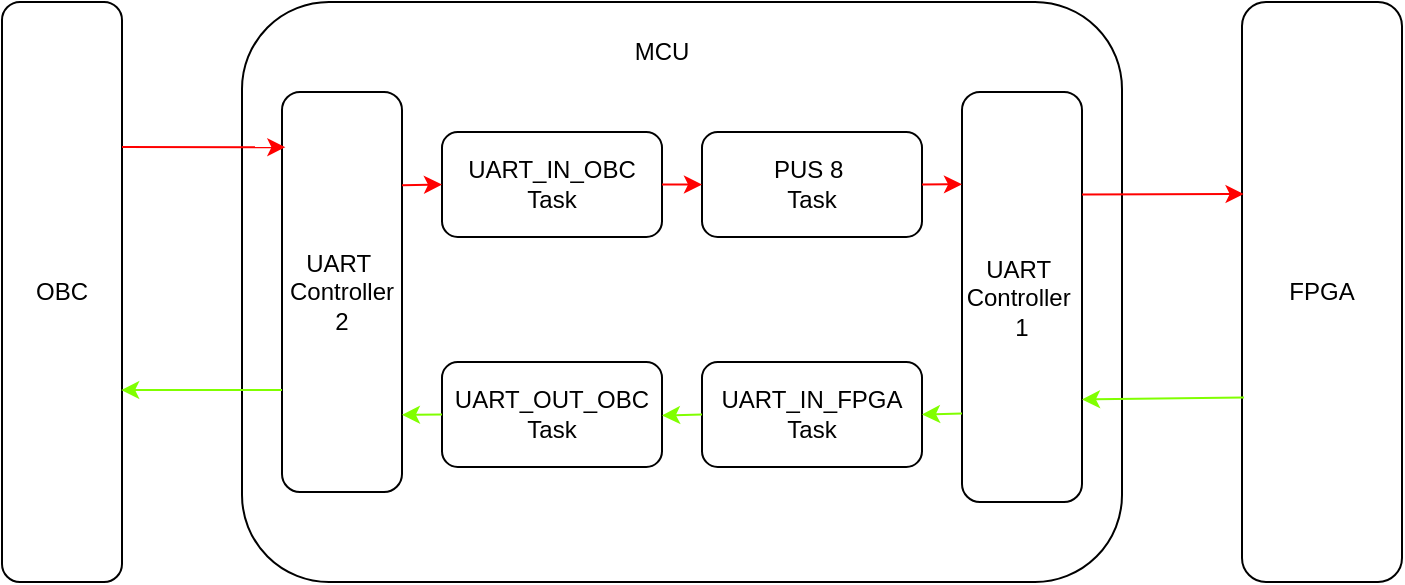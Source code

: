 <mxfile version="27.1.5">
  <diagram name="Pagină-1" id="tPUtxfRcci7yQtmyHBNP">
    <mxGraphModel dx="1388" dy="646" grid="1" gridSize="10" guides="1" tooltips="1" connect="1" arrows="1" fold="1" page="1" pageScale="1" pageWidth="827" pageHeight="1169" math="0" shadow="0">
      <root>
        <mxCell id="0" />
        <mxCell id="1" parent="0" />
        <mxCell id="e-eenU64WSXm0HByO18V-1" value="OBC" style="rounded=1;whiteSpace=wrap;html=1;" vertex="1" parent="1">
          <mxGeometry x="40" y="130" width="60" height="290" as="geometry" />
        </mxCell>
        <mxCell id="e-eenU64WSXm0HByO18V-2" value="" style="rounded=1;whiteSpace=wrap;html=1;" vertex="1" parent="1">
          <mxGeometry x="160" y="130" width="440" height="290" as="geometry" />
        </mxCell>
        <mxCell id="e-eenU64WSXm0HByO18V-3" value="FPGA" style="rounded=1;whiteSpace=wrap;html=1;" vertex="1" parent="1">
          <mxGeometry x="660" y="130" width="80" height="290" as="geometry" />
        </mxCell>
        <mxCell id="e-eenU64WSXm0HByO18V-4" value="MCU" style="text;strokeColor=none;align=center;fillColor=none;html=1;verticalAlign=middle;whiteSpace=wrap;rounded=0;" vertex="1" parent="1">
          <mxGeometry x="340" y="140" width="60" height="30" as="geometry" />
        </mxCell>
        <mxCell id="e-eenU64WSXm0HByO18V-6" value="PUS 8&amp;nbsp;&lt;div&gt;Task&lt;/div&gt;" style="rounded=1;whiteSpace=wrap;html=1;" vertex="1" parent="1">
          <mxGeometry x="390" y="195" width="110" height="52.5" as="geometry" />
        </mxCell>
        <mxCell id="e-eenU64WSXm0HByO18V-7" value="UART&amp;nbsp;&lt;div&gt;Controller 2&lt;/div&gt;" style="rounded=1;whiteSpace=wrap;html=1;" vertex="1" parent="1">
          <mxGeometry x="180" y="175" width="60" height="200" as="geometry" />
        </mxCell>
        <mxCell id="e-eenU64WSXm0HByO18V-8" value="UART&amp;nbsp;&lt;div&gt;Controller&amp;nbsp;&lt;/div&gt;&lt;div&gt;1&lt;/div&gt;" style="rounded=1;whiteSpace=wrap;html=1;" vertex="1" parent="1">
          <mxGeometry x="520" y="175" width="60" height="205" as="geometry" />
        </mxCell>
        <mxCell id="e-eenU64WSXm0HByO18V-10" value="UART_IN_OBC&lt;div&gt;Task&lt;/div&gt;" style="rounded=1;whiteSpace=wrap;html=1;" vertex="1" parent="1">
          <mxGeometry x="260" y="195" width="110" height="52.5" as="geometry" />
        </mxCell>
        <mxCell id="e-eenU64WSXm0HByO18V-13" value="" style="endArrow=classic;html=1;rounded=0;exitX=1;exitY=0.5;exitDx=0;exitDy=0;entryX=0;entryY=0.5;entryDx=0;entryDy=0;strokeColor=#FF0000;" edge="1" parent="1" source="e-eenU64WSXm0HByO18V-10" target="e-eenU64WSXm0HByO18V-6">
          <mxGeometry width="50" height="50" relative="1" as="geometry">
            <mxPoint x="280" y="310" as="sourcePoint" />
            <mxPoint x="330" y="260" as="targetPoint" />
          </mxGeometry>
        </mxCell>
        <mxCell id="e-eenU64WSXm0HByO18V-22" value="UART_IN_FPGA&lt;div&gt;Task&lt;/div&gt;" style="rounded=1;whiteSpace=wrap;html=1;" vertex="1" parent="1">
          <mxGeometry x="390" y="310" width="110" height="52.5" as="geometry" />
        </mxCell>
        <mxCell id="e-eenU64WSXm0HByO18V-23" value="UART_OUT_OBC&lt;div&gt;Task&lt;/div&gt;" style="rounded=1;whiteSpace=wrap;html=1;" vertex="1" parent="1">
          <mxGeometry x="260" y="310" width="110" height="52.5" as="geometry" />
        </mxCell>
        <mxCell id="e-eenU64WSXm0HByO18V-24" value="" style="endArrow=classic;html=1;rounded=0;exitX=1;exitY=0.25;exitDx=0;exitDy=0;entryX=0.028;entryY=0.138;entryDx=0;entryDy=0;entryPerimeter=0;fillColor=#FF0000;strokeColor=#FF0000;" edge="1" parent="1" source="e-eenU64WSXm0HByO18V-1" target="e-eenU64WSXm0HByO18V-7">
          <mxGeometry width="50" height="50" relative="1" as="geometry">
            <mxPoint x="260" y="320" as="sourcePoint" />
            <mxPoint x="310" y="270" as="targetPoint" />
          </mxGeometry>
        </mxCell>
        <mxCell id="e-eenU64WSXm0HByO18V-25" value="" style="endArrow=classic;html=1;rounded=0;entryX=0.993;entryY=0.669;entryDx=0;entryDy=0;entryPerimeter=0;strokeColor=#80FF00;" edge="1" parent="1" target="e-eenU64WSXm0HByO18V-1">
          <mxGeometry width="50" height="50" relative="1" as="geometry">
            <mxPoint x="180" y="324" as="sourcePoint" />
            <mxPoint x="310" y="270" as="targetPoint" />
          </mxGeometry>
        </mxCell>
        <mxCell id="e-eenU64WSXm0HByO18V-26" value="" style="endArrow=classic;html=1;rounded=0;exitX=1;exitY=0.233;exitDx=0;exitDy=0;entryX=0;entryY=0.5;entryDx=0;entryDy=0;fillColor=#FF0000;strokeColor=#FF0000;exitPerimeter=0;" edge="1" parent="1" source="e-eenU64WSXm0HByO18V-7" target="e-eenU64WSXm0HByO18V-10">
          <mxGeometry width="50" height="50" relative="1" as="geometry">
            <mxPoint x="120" y="200" as="sourcePoint" />
            <mxPoint x="202" y="200" as="targetPoint" />
          </mxGeometry>
        </mxCell>
        <mxCell id="e-eenU64WSXm0HByO18V-27" value="" style="endArrow=classic;html=1;rounded=0;exitX=1;exitY=0.5;exitDx=0;exitDy=0;entryX=0;entryY=0.225;entryDx=0;entryDy=0;strokeColor=#FF0000;entryPerimeter=0;" edge="1" parent="1" source="e-eenU64WSXm0HByO18V-6" target="e-eenU64WSXm0HByO18V-8">
          <mxGeometry width="50" height="50" relative="1" as="geometry">
            <mxPoint x="380" y="230" as="sourcePoint" />
            <mxPoint x="400" y="230" as="targetPoint" />
          </mxGeometry>
        </mxCell>
        <mxCell id="e-eenU64WSXm0HByO18V-29" value="" style="endArrow=classic;html=1;rounded=0;exitX=1;exitY=0.25;exitDx=0;exitDy=0;entryX=0.01;entryY=0.331;entryDx=0;entryDy=0;strokeColor=#FF0000;entryPerimeter=0;" edge="1" parent="1" source="e-eenU64WSXm0HByO18V-8" target="e-eenU64WSXm0HByO18V-3">
          <mxGeometry width="50" height="50" relative="1" as="geometry">
            <mxPoint x="500" y="250" as="sourcePoint" />
            <mxPoint x="520" y="250" as="targetPoint" />
          </mxGeometry>
        </mxCell>
        <mxCell id="e-eenU64WSXm0HByO18V-30" value="" style="endArrow=classic;html=1;rounded=0;entryX=0.999;entryY=0.807;entryDx=0;entryDy=0;entryPerimeter=0;strokeColor=#80FF00;exitX=0;exitY=0.5;exitDx=0;exitDy=0;" edge="1" parent="1" source="e-eenU64WSXm0HByO18V-23" target="e-eenU64WSXm0HByO18V-7">
          <mxGeometry width="50" height="50" relative="1" as="geometry">
            <mxPoint x="220" y="320" as="sourcePoint" />
            <mxPoint x="140" y="320" as="targetPoint" />
          </mxGeometry>
        </mxCell>
        <mxCell id="e-eenU64WSXm0HByO18V-31" value="" style="endArrow=classic;html=1;rounded=0;entryX=1.019;entryY=0.808;entryDx=0;entryDy=0;entryPerimeter=0;strokeColor=#80FF00;exitX=0;exitY=0.5;exitDx=0;exitDy=0;" edge="1" parent="1" source="e-eenU64WSXm0HByO18V-22">
          <mxGeometry width="50" height="50" relative="1" as="geometry">
            <mxPoint x="389" y="335.75" as="sourcePoint" />
            <mxPoint x="370" y="336.75" as="targetPoint" />
          </mxGeometry>
        </mxCell>
        <mxCell id="e-eenU64WSXm0HByO18V-32" value="" style="endArrow=classic;html=1;rounded=0;entryX=1;entryY=0.5;entryDx=0;entryDy=0;strokeColor=#80FF00;exitX=0;exitY=0.5;exitDx=0;exitDy=0;" edge="1" parent="1" target="e-eenU64WSXm0HByO18V-22">
          <mxGeometry width="50" height="50" relative="1" as="geometry">
            <mxPoint x="520" y="335.75" as="sourcePoint" />
            <mxPoint x="501" y="336.75" as="targetPoint" />
          </mxGeometry>
        </mxCell>
        <mxCell id="e-eenU64WSXm0HByO18V-34" value="" style="endArrow=classic;html=1;rounded=0;entryX=1;entryY=0.75;entryDx=0;entryDy=0;strokeColor=#80FF00;exitX=0.013;exitY=0.682;exitDx=0;exitDy=0;exitPerimeter=0;" edge="1" parent="1" source="e-eenU64WSXm0HByO18V-3" target="e-eenU64WSXm0HByO18V-8">
          <mxGeometry width="50" height="50" relative="1" as="geometry">
            <mxPoint x="629" y="310" as="sourcePoint" />
            <mxPoint x="610" y="311" as="targetPoint" />
          </mxGeometry>
        </mxCell>
      </root>
    </mxGraphModel>
  </diagram>
</mxfile>
